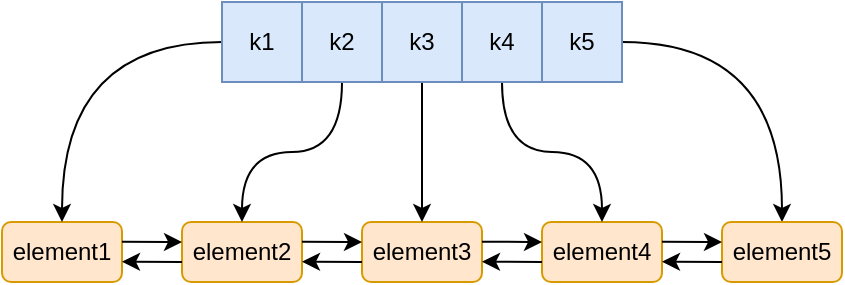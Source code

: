 <mxfile version="20.3.0" type="device"><diagram id="E3E9lH1SF8TV-FgJ4hiX" name="第 1 页"><mxGraphModel dx="1005" dy="742" grid="1" gridSize="10" guides="1" tooltips="1" connect="1" arrows="1" fold="1" page="1" pageScale="1" pageWidth="827" pageHeight="1169" math="0" shadow="0"><root><mxCell id="0"/><mxCell id="1" parent="0"/><mxCell id="3oZagbMDBflM-zl_OLyO-1" value="element1" style="rounded=1;whiteSpace=wrap;html=1;fillColor=#ffe6cc;strokeColor=#d79b00;" vertex="1" parent="1"><mxGeometry x="60" y="390" width="60" height="30" as="geometry"/></mxCell><mxCell id="3oZagbMDBflM-zl_OLyO-2" value="element4" style="rounded=1;whiteSpace=wrap;html=1;fillColor=#ffe6cc;strokeColor=#d79b00;" vertex="1" parent="1"><mxGeometry x="330" y="390" width="60" height="30" as="geometry"/></mxCell><mxCell id="3oZagbMDBflM-zl_OLyO-3" value="element2" style="rounded=1;whiteSpace=wrap;html=1;fillColor=#ffe6cc;strokeColor=#d79b00;" vertex="1" parent="1"><mxGeometry x="150" y="390" width="60" height="30" as="geometry"/></mxCell><mxCell id="3oZagbMDBflM-zl_OLyO-4" value="element3" style="rounded=1;whiteSpace=wrap;html=1;fillColor=#ffe6cc;strokeColor=#d79b00;" vertex="1" parent="1"><mxGeometry x="240" y="390" width="60" height="30" as="geometry"/></mxCell><mxCell id="3oZagbMDBflM-zl_OLyO-11" style="edgeStyle=orthogonalEdgeStyle;rounded=1;orthogonalLoop=1;jettySize=auto;html=1;strokeColor=default;curved=1;" edge="1" parent="1" source="3oZagbMDBflM-zl_OLyO-5" target="3oZagbMDBflM-zl_OLyO-1"><mxGeometry relative="1" as="geometry"/></mxCell><mxCell id="3oZagbMDBflM-zl_OLyO-5" value="k1" style="rounded=0;whiteSpace=wrap;html=1;fillColor=#dae8fc;strokeColor=#6c8ebf;" vertex="1" parent="1"><mxGeometry x="170" y="280" width="40" height="40" as="geometry"/></mxCell><mxCell id="3oZagbMDBflM-zl_OLyO-12" style="edgeStyle=orthogonalEdgeStyle;curved=1;rounded=1;orthogonalLoop=1;jettySize=auto;html=1;strokeColor=default;" edge="1" parent="1" source="3oZagbMDBflM-zl_OLyO-6" target="3oZagbMDBflM-zl_OLyO-3"><mxGeometry relative="1" as="geometry"/></mxCell><mxCell id="3oZagbMDBflM-zl_OLyO-6" value="k2" style="rounded=0;whiteSpace=wrap;html=1;fillColor=#dae8fc;strokeColor=#6c8ebf;" vertex="1" parent="1"><mxGeometry x="210" y="280" width="40" height="40" as="geometry"/></mxCell><mxCell id="3oZagbMDBflM-zl_OLyO-13" style="edgeStyle=orthogonalEdgeStyle;curved=1;rounded=1;orthogonalLoop=1;jettySize=auto;html=1;strokeColor=default;" edge="1" parent="1" source="3oZagbMDBflM-zl_OLyO-7" target="3oZagbMDBflM-zl_OLyO-4"><mxGeometry relative="1" as="geometry"/></mxCell><mxCell id="3oZagbMDBflM-zl_OLyO-7" value="k3" style="rounded=0;whiteSpace=wrap;html=1;fillColor=#dae8fc;strokeColor=#6c8ebf;" vertex="1" parent="1"><mxGeometry x="250" y="280" width="40" height="40" as="geometry"/></mxCell><mxCell id="3oZagbMDBflM-zl_OLyO-14" style="edgeStyle=orthogonalEdgeStyle;curved=1;rounded=1;orthogonalLoop=1;jettySize=auto;html=1;strokeColor=default;" edge="1" parent="1" source="3oZagbMDBflM-zl_OLyO-8" target="3oZagbMDBflM-zl_OLyO-2"><mxGeometry relative="1" as="geometry"/></mxCell><mxCell id="3oZagbMDBflM-zl_OLyO-8" value="k4" style="rounded=0;whiteSpace=wrap;html=1;fillColor=#dae8fc;strokeColor=#6c8ebf;" vertex="1" parent="1"><mxGeometry x="290" y="280" width="40" height="40" as="geometry"/></mxCell><mxCell id="3oZagbMDBflM-zl_OLyO-15" style="edgeStyle=orthogonalEdgeStyle;curved=1;rounded=1;orthogonalLoop=1;jettySize=auto;html=1;entryX=0.5;entryY=0;entryDx=0;entryDy=0;strokeColor=default;" edge="1" parent="1" source="3oZagbMDBflM-zl_OLyO-9" target="3oZagbMDBflM-zl_OLyO-10"><mxGeometry relative="1" as="geometry"/></mxCell><mxCell id="3oZagbMDBflM-zl_OLyO-9" value="k5" style="rounded=0;whiteSpace=wrap;html=1;fillColor=#dae8fc;strokeColor=#6c8ebf;" vertex="1" parent="1"><mxGeometry x="330" y="280" width="40" height="40" as="geometry"/></mxCell><mxCell id="3oZagbMDBflM-zl_OLyO-10" value="element5" style="rounded=1;whiteSpace=wrap;html=1;fillColor=#ffe6cc;strokeColor=#d79b00;" vertex="1" parent="1"><mxGeometry x="420" y="390" width="60" height="30" as="geometry"/></mxCell><mxCell id="3oZagbMDBflM-zl_OLyO-20" value="" style="endArrow=classic;html=1;rounded=1;strokeColor=default;curved=1;" edge="1" parent="1"><mxGeometry width="50" height="50" relative="1" as="geometry"><mxPoint x="120" y="399.83" as="sourcePoint"/><mxPoint x="150" y="400" as="targetPoint"/></mxGeometry></mxCell><mxCell id="3oZagbMDBflM-zl_OLyO-21" value="" style="endArrow=classic;html=1;rounded=1;strokeColor=default;curved=1;" edge="1" parent="1"><mxGeometry width="50" height="50" relative="1" as="geometry"><mxPoint x="150" y="410" as="sourcePoint"/><mxPoint x="120" y="409.83" as="targetPoint"/></mxGeometry></mxCell><mxCell id="3oZagbMDBflM-zl_OLyO-22" value="" style="endArrow=classic;html=1;rounded=1;strokeColor=default;curved=1;" edge="1" parent="1"><mxGeometry width="50" height="50" relative="1" as="geometry"><mxPoint x="210.0" y="399.83" as="sourcePoint"/><mxPoint x="240" y="400" as="targetPoint"/></mxGeometry></mxCell><mxCell id="3oZagbMDBflM-zl_OLyO-23" value="" style="endArrow=classic;html=1;rounded=1;strokeColor=default;curved=1;" edge="1" parent="1"><mxGeometry width="50" height="50" relative="1" as="geometry"><mxPoint x="240" y="410" as="sourcePoint"/><mxPoint x="210.0" y="409.83" as="targetPoint"/></mxGeometry></mxCell><mxCell id="3oZagbMDBflM-zl_OLyO-27" value="" style="endArrow=classic;html=1;rounded=1;strokeColor=default;curved=1;" edge="1" parent="1"><mxGeometry width="50" height="50" relative="1" as="geometry"><mxPoint x="300.0" y="399.83" as="sourcePoint"/><mxPoint x="330" y="400" as="targetPoint"/></mxGeometry></mxCell><mxCell id="3oZagbMDBflM-zl_OLyO-28" value="" style="endArrow=classic;html=1;rounded=1;strokeColor=default;curved=1;" edge="1" parent="1"><mxGeometry width="50" height="50" relative="1" as="geometry"><mxPoint x="330" y="410" as="sourcePoint"/><mxPoint x="300.0" y="409.83" as="targetPoint"/></mxGeometry></mxCell><mxCell id="3oZagbMDBflM-zl_OLyO-29" value="" style="endArrow=classic;html=1;rounded=1;strokeColor=default;curved=1;" edge="1" parent="1"><mxGeometry width="50" height="50" relative="1" as="geometry"><mxPoint x="390.0" y="399.83" as="sourcePoint"/><mxPoint x="420" y="400" as="targetPoint"/></mxGeometry></mxCell><mxCell id="3oZagbMDBflM-zl_OLyO-30" value="" style="endArrow=classic;html=1;rounded=1;strokeColor=default;curved=1;" edge="1" parent="1"><mxGeometry width="50" height="50" relative="1" as="geometry"><mxPoint x="420" y="410" as="sourcePoint"/><mxPoint x="390.0" y="409.83" as="targetPoint"/></mxGeometry></mxCell></root></mxGraphModel></diagram></mxfile>